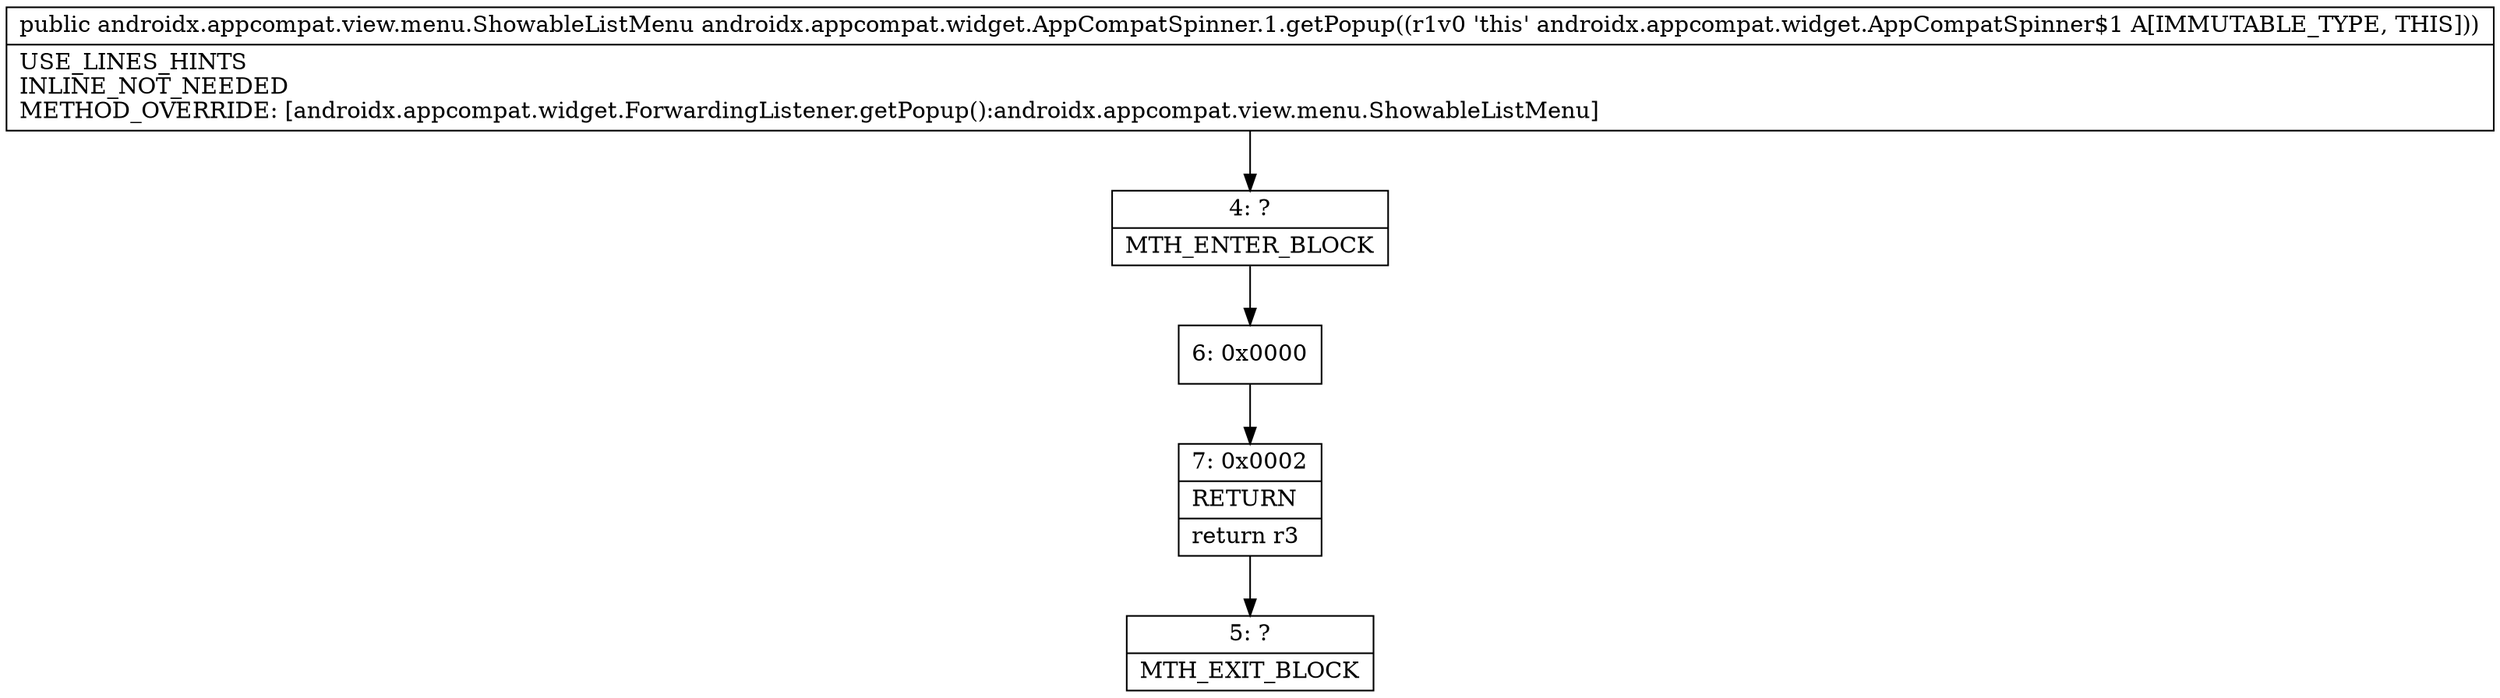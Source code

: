 digraph "CFG forandroidx.appcompat.widget.AppCompatSpinner.1.getPopup()Landroidx\/appcompat\/view\/menu\/ShowableListMenu;" {
Node_4 [shape=record,label="{4\:\ ?|MTH_ENTER_BLOCK\l}"];
Node_6 [shape=record,label="{6\:\ 0x0000}"];
Node_7 [shape=record,label="{7\:\ 0x0002|RETURN\l|return r3\l}"];
Node_5 [shape=record,label="{5\:\ ?|MTH_EXIT_BLOCK\l}"];
MethodNode[shape=record,label="{public androidx.appcompat.view.menu.ShowableListMenu androidx.appcompat.widget.AppCompatSpinner.1.getPopup((r1v0 'this' androidx.appcompat.widget.AppCompatSpinner$1 A[IMMUTABLE_TYPE, THIS]))  | USE_LINES_HINTS\lINLINE_NOT_NEEDED\lMETHOD_OVERRIDE: [androidx.appcompat.widget.ForwardingListener.getPopup():androidx.appcompat.view.menu.ShowableListMenu]\l}"];
MethodNode -> Node_4;Node_4 -> Node_6;
Node_6 -> Node_7;
Node_7 -> Node_5;
}

